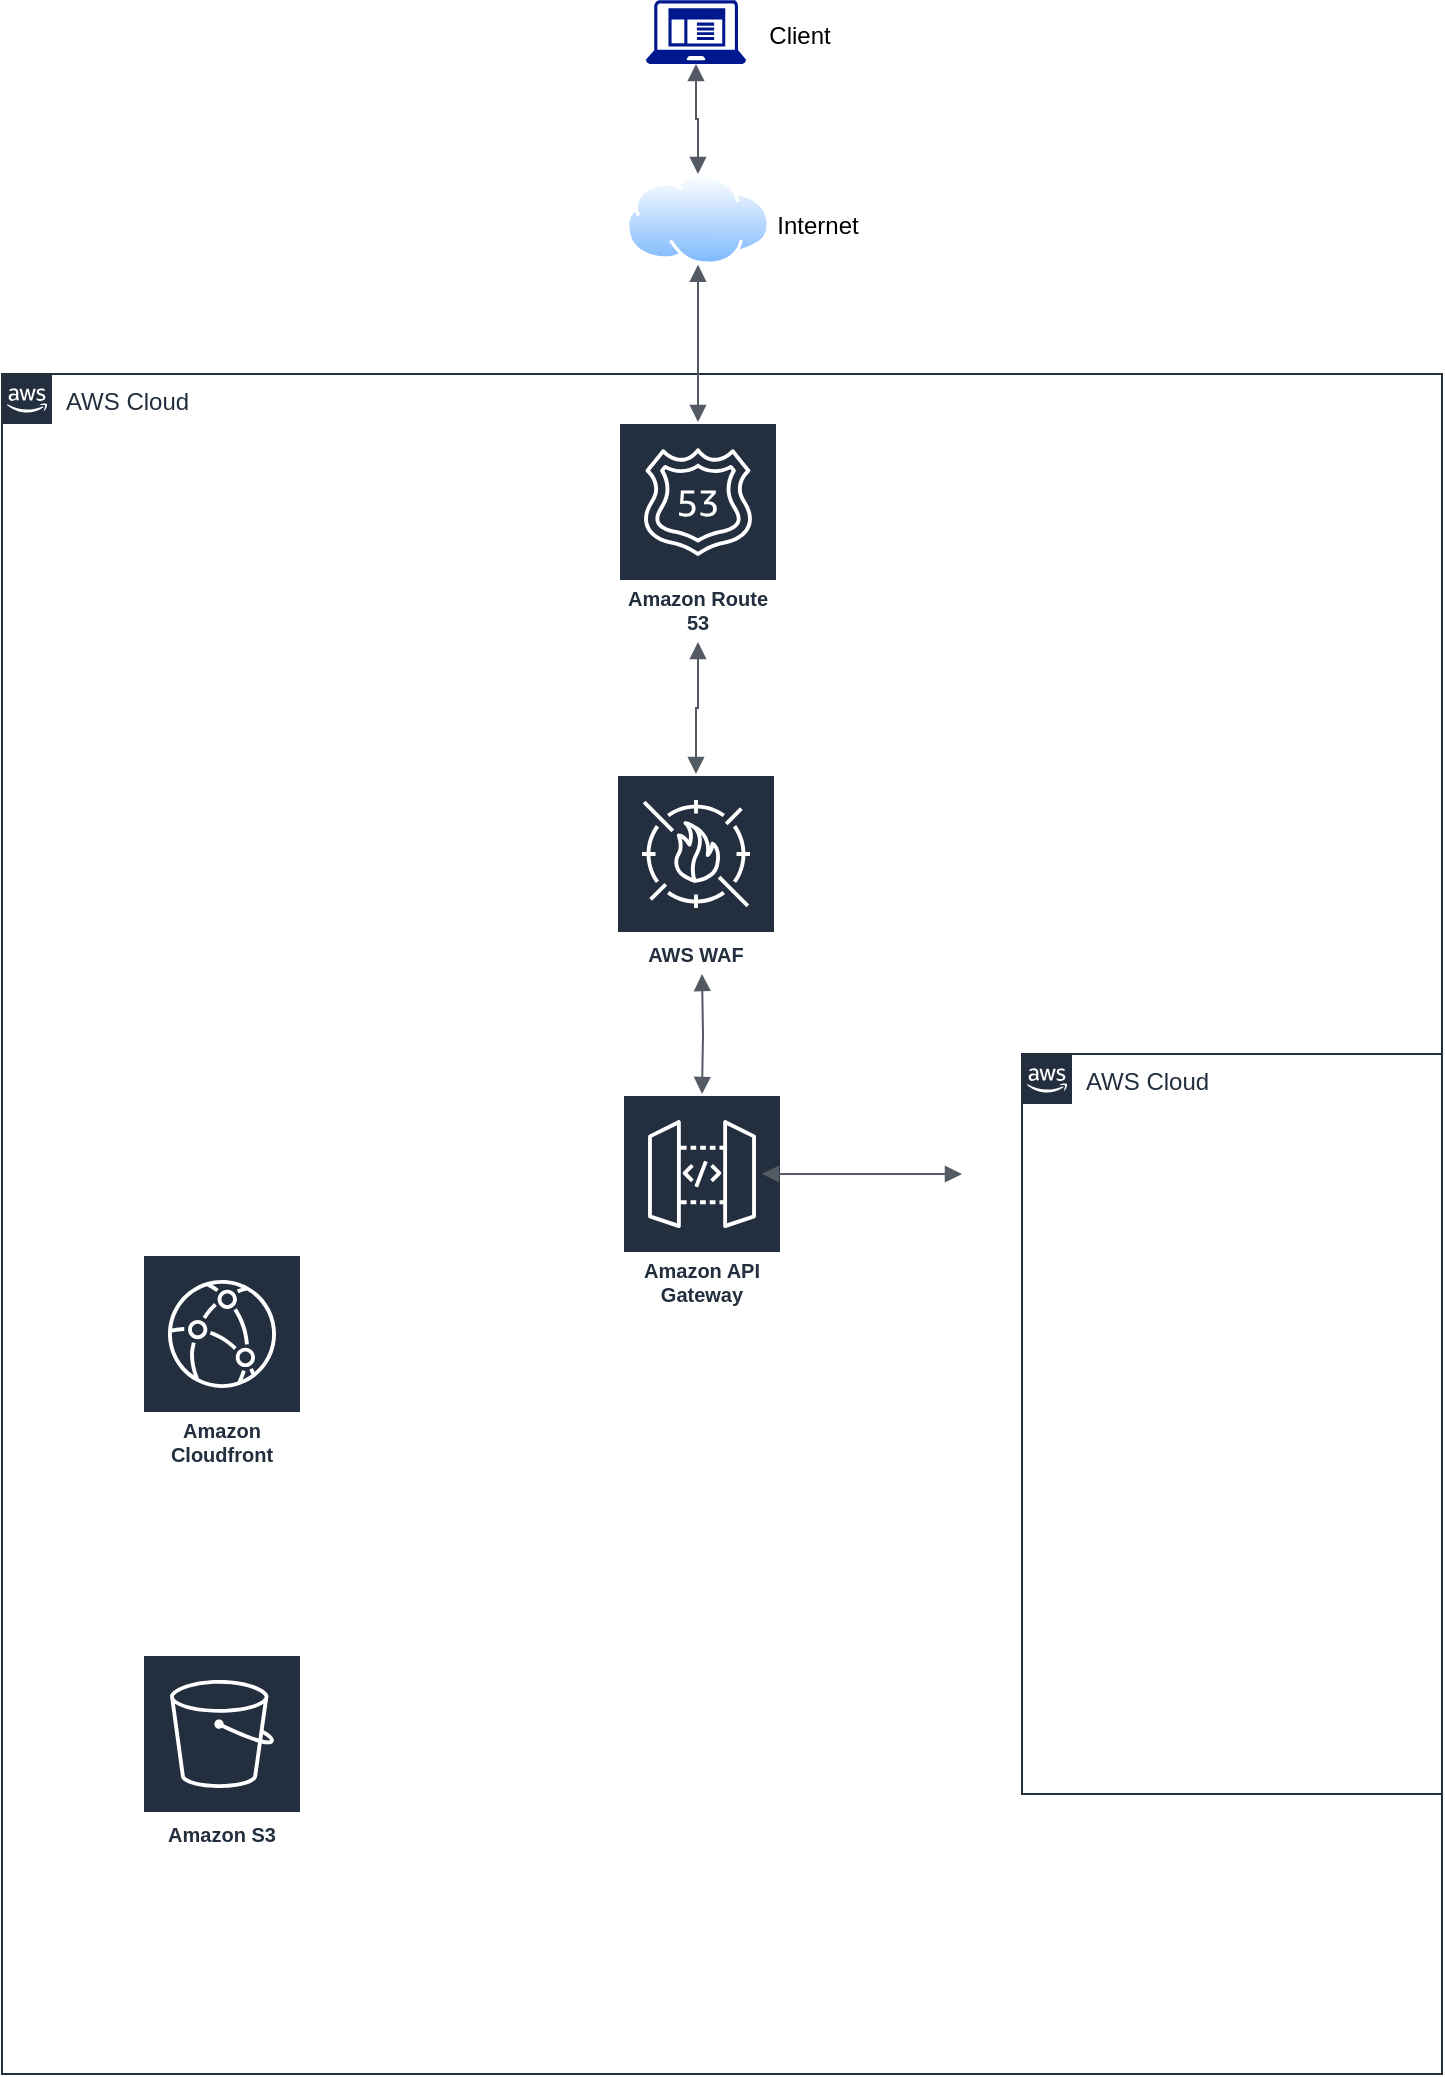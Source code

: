 <mxfile version="22.0.3" type="github">
  <diagram id="Ht1M8jgEwFfnCIfOTk4-" name="Page-1">
    <mxGraphModel dx="1358" dy="1350" grid="1" gridSize="10" guides="1" tooltips="1" connect="1" arrows="1" fold="1" page="1" pageScale="1" pageWidth="1169" pageHeight="827" math="0" shadow="0">
      <root>
        <mxCell id="0" />
        <mxCell id="1" parent="0" />
        <mxCell id="UEzPUAAOIrF-is8g5C7q-175" value="AWS Cloud" style="points=[[0,0],[0.25,0],[0.5,0],[0.75,0],[1,0],[1,0.25],[1,0.5],[1,0.75],[1,1],[0.75,1],[0.5,1],[0.25,1],[0,1],[0,0.75],[0,0.5],[0,0.25]];outlineConnect=0;gradientColor=none;html=1;whiteSpace=wrap;fontSize=12;fontStyle=0;shape=mxgraph.aws4.group;grIcon=mxgraph.aws4.group_aws_cloud_alt;strokeColor=#232F3E;fillColor=none;verticalAlign=top;align=left;spacingLeft=30;fontColor=#232F3E;dashed=0;labelBackgroundColor=#ffffff;container=1;pointerEvents=0;collapsible=0;recursiveResize=0;" parent="1" vertex="1">
          <mxGeometry x="170" y="-640" width="720" height="850" as="geometry" />
        </mxCell>
        <mxCell id="OsJBsGIuthRnVYe66OG0-27" value="AWS Cloud" style="points=[[0,0],[0.25,0],[0.5,0],[0.75,0],[1,0],[1,0.25],[1,0.5],[1,0.75],[1,1],[0.75,1],[0.5,1],[0.25,1],[0,1],[0,0.75],[0,0.5],[0,0.25]];outlineConnect=0;gradientColor=none;html=1;whiteSpace=wrap;fontSize=12;fontStyle=0;shape=mxgraph.aws4.group;grIcon=mxgraph.aws4.group_aws_cloud_alt;strokeColor=#232F3E;fillColor=none;verticalAlign=top;align=left;spacingLeft=30;fontColor=#232F3E;dashed=0;labelBackgroundColor=#ffffff;container=1;pointerEvents=0;collapsible=0;recursiveResize=0;" vertex="1" parent="UEzPUAAOIrF-is8g5C7q-175">
          <mxGeometry x="510" y="340" width="210" height="370" as="geometry" />
        </mxCell>
        <mxCell id="OsJBsGIuthRnVYe66OG0-38" value="Amazon S3" style="sketch=0;outlineConnect=0;fontColor=#232F3E;gradientColor=none;strokeColor=#ffffff;fillColor=#232F3E;dashed=0;verticalLabelPosition=middle;verticalAlign=bottom;align=center;html=1;whiteSpace=wrap;fontSize=10;fontStyle=1;spacing=3;shape=mxgraph.aws4.productIcon;prIcon=mxgraph.aws4.s3;" vertex="1" parent="UEzPUAAOIrF-is8g5C7q-175">
          <mxGeometry x="70" y="640" width="80" height="100" as="geometry" />
        </mxCell>
        <mxCell id="OsJBsGIuthRnVYe66OG0-41" value="Amazon Route 53" style="sketch=0;outlineConnect=0;fontColor=#232F3E;gradientColor=none;strokeColor=#ffffff;fillColor=#232F3E;dashed=0;verticalLabelPosition=middle;verticalAlign=bottom;align=center;html=1;whiteSpace=wrap;fontSize=10;fontStyle=1;spacing=3;shape=mxgraph.aws4.productIcon;prIcon=mxgraph.aws4.route_53;" vertex="1" parent="UEzPUAAOIrF-is8g5C7q-175">
          <mxGeometry x="308" y="24" width="80" height="110" as="geometry" />
        </mxCell>
        <mxCell id="OsJBsGIuthRnVYe66OG0-42" value="AWS WAF" style="sketch=0;outlineConnect=0;fontColor=#232F3E;gradientColor=none;strokeColor=#ffffff;fillColor=#232F3E;dashed=0;verticalLabelPosition=middle;verticalAlign=bottom;align=center;html=1;whiteSpace=wrap;fontSize=10;fontStyle=1;spacing=3;shape=mxgraph.aws4.productIcon;prIcon=mxgraph.aws4.waf;" vertex="1" parent="UEzPUAAOIrF-is8g5C7q-175">
          <mxGeometry x="307" y="200" width="80" height="100" as="geometry" />
        </mxCell>
        <mxCell id="OsJBsGIuthRnVYe66OG0-43" value="Amazon API Gateway" style="sketch=0;outlineConnect=0;fontColor=#232F3E;gradientColor=none;strokeColor=#ffffff;fillColor=#232F3E;dashed=0;verticalLabelPosition=middle;verticalAlign=bottom;align=center;html=1;whiteSpace=wrap;fontSize=10;fontStyle=1;spacing=3;shape=mxgraph.aws4.productIcon;prIcon=mxgraph.aws4.api_gateway;" vertex="1" parent="UEzPUAAOIrF-is8g5C7q-175">
          <mxGeometry x="310" y="360" width="80" height="110" as="geometry" />
        </mxCell>
        <mxCell id="OsJBsGIuthRnVYe66OG0-44" value="Amazon Cloudfront" style="sketch=0;outlineConnect=0;fontColor=#232F3E;gradientColor=none;strokeColor=#ffffff;fillColor=#232F3E;dashed=0;verticalLabelPosition=middle;verticalAlign=bottom;align=center;html=1;whiteSpace=wrap;fontSize=10;fontStyle=1;spacing=3;shape=mxgraph.aws4.productIcon;prIcon=mxgraph.aws4.cloudfront;" vertex="1" parent="UEzPUAAOIrF-is8g5C7q-175">
          <mxGeometry x="70" y="440" width="80" height="110" as="geometry" />
        </mxCell>
        <mxCell id="OsJBsGIuthRnVYe66OG0-47" value="" style="edgeStyle=orthogonalEdgeStyle;html=1;endArrow=block;elbow=vertical;startArrow=block;startFill=1;endFill=1;strokeColor=#545B64;rounded=0;" edge="1" parent="UEzPUAAOIrF-is8g5C7q-175" source="OsJBsGIuthRnVYe66OG0-41" target="OsJBsGIuthRnVYe66OG0-42">
          <mxGeometry width="100" relative="1" as="geometry">
            <mxPoint x="351" y="120" as="sourcePoint" />
            <mxPoint x="450" y="100" as="targetPoint" />
          </mxGeometry>
        </mxCell>
        <mxCell id="OsJBsGIuthRnVYe66OG0-1" value="" style="sketch=0;aspect=fixed;pointerEvents=1;shadow=0;dashed=0;html=1;strokeColor=none;labelPosition=center;verticalLabelPosition=bottom;verticalAlign=top;align=center;fillColor=#00188D;shape=mxgraph.mscae.enterprise.client_application" vertex="1" parent="1">
          <mxGeometry x="492" y="-827" width="50" height="32" as="geometry" />
        </mxCell>
        <mxCell id="OsJBsGIuthRnVYe66OG0-2" value="" style="image;aspect=fixed;perimeter=ellipsePerimeter;html=1;align=center;shadow=0;dashed=0;spacingTop=3;image=img/lib/active_directory/internet_cloud.svg;" vertex="1" parent="1">
          <mxGeometry x="482" y="-740" width="72" height="45.36" as="geometry" />
        </mxCell>
        <mxCell id="OsJBsGIuthRnVYe66OG0-5" value="" style="edgeStyle=orthogonalEdgeStyle;html=1;endArrow=block;elbow=vertical;startArrow=block;startFill=1;endFill=1;strokeColor=#545B64;rounded=0;exitX=0.5;exitY=0;exitDx=0;exitDy=0;entryX=0.5;entryY=1;entryDx=0;entryDy=0;entryPerimeter=0;" edge="1" parent="1" source="OsJBsGIuthRnVYe66OG0-2" target="OsJBsGIuthRnVYe66OG0-1">
          <mxGeometry width="100" relative="1" as="geometry">
            <mxPoint x="510" y="-660" as="sourcePoint" />
            <mxPoint x="610" y="-660" as="targetPoint" />
          </mxGeometry>
        </mxCell>
        <mxCell id="OsJBsGIuthRnVYe66OG0-11" value="Internet" style="text;html=1;strokeColor=none;fillColor=none;align=center;verticalAlign=middle;whiteSpace=wrap;rounded=0;" vertex="1" parent="1">
          <mxGeometry x="548" y="-729.5" width="60" height="30" as="geometry" />
        </mxCell>
        <mxCell id="OsJBsGIuthRnVYe66OG0-46" value="" style="edgeStyle=orthogonalEdgeStyle;html=1;endArrow=block;elbow=vertical;startArrow=block;startFill=1;endFill=1;strokeColor=#545B64;rounded=0;exitX=0.5;exitY=1;exitDx=0;exitDy=0;" edge="1" parent="1" source="OsJBsGIuthRnVYe66OG0-2" target="OsJBsGIuthRnVYe66OG0-41">
          <mxGeometry width="100" relative="1" as="geometry">
            <mxPoint x="520" y="-620" as="sourcePoint" />
            <mxPoint x="620" y="-620" as="targetPoint" />
          </mxGeometry>
        </mxCell>
        <mxCell id="OsJBsGIuthRnVYe66OG0-51" value="" style="edgeStyle=orthogonalEdgeStyle;html=1;endArrow=block;elbow=vertical;startArrow=block;startFill=1;endFill=1;strokeColor=#545B64;rounded=0;" edge="1" parent="1" target="OsJBsGIuthRnVYe66OG0-43">
          <mxGeometry width="100" relative="1" as="geometry">
            <mxPoint x="520" y="-340" as="sourcePoint" />
            <mxPoint x="620" y="-390" as="targetPoint" />
          </mxGeometry>
        </mxCell>
        <mxCell id="OsJBsGIuthRnVYe66OG0-52" value="&lt;div&gt;Client&lt;/div&gt;" style="text;html=1;strokeColor=none;fillColor=none;align=center;verticalAlign=middle;whiteSpace=wrap;rounded=0;" vertex="1" parent="1">
          <mxGeometry x="539" y="-824.5" width="60" height="30" as="geometry" />
        </mxCell>
        <mxCell id="OsJBsGIuthRnVYe66OG0-53" value="" style="edgeStyle=orthogonalEdgeStyle;html=1;endArrow=block;elbow=vertical;startArrow=block;startFill=1;endFill=1;strokeColor=#545B64;rounded=0;" edge="1" parent="1">
          <mxGeometry width="100" relative="1" as="geometry">
            <mxPoint x="550" y="-240" as="sourcePoint" />
            <mxPoint x="650" y="-240" as="targetPoint" />
          </mxGeometry>
        </mxCell>
      </root>
    </mxGraphModel>
  </diagram>
</mxfile>
